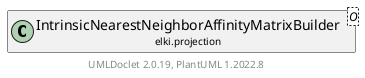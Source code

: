 @startuml
    remove .*\.(Instance|Par|Parameterizer|Factory)$
    set namespaceSeparator none
    hide empty fields
    hide empty methods

    class "<size:14>IntrinsicNearestNeighborAffinityMatrixBuilder.Par\n<size:10>elki.projection" as elki.projection.IntrinsicNearestNeighborAffinityMatrixBuilder.Par<O> [[IntrinsicNearestNeighborAffinityMatrixBuilder.Par.html]] {
        {static} +ESTIMATOR_ID: OptionID
        ~estimator: DistanceBasedIntrinsicDimensionalityEstimator
        +configure(Parameterization): void
        +make(): IntrinsicNearestNeighborAffinityMatrixBuilder<O>
    }

    class "<size:14>NearestNeighborAffinityMatrixBuilder.Par\n<size:10>elki.projection" as elki.projection.NearestNeighborAffinityMatrixBuilder.Par<O> [[NearestNeighborAffinityMatrixBuilder.Par.html]]
    class "<size:14>IntrinsicNearestNeighborAffinityMatrixBuilder\n<size:10>elki.projection" as elki.projection.IntrinsicNearestNeighborAffinityMatrixBuilder<O> [[IntrinsicNearestNeighborAffinityMatrixBuilder.html]]

    elki.projection.NearestNeighborAffinityMatrixBuilder.Par <|-- elki.projection.IntrinsicNearestNeighborAffinityMatrixBuilder.Par
    elki.projection.IntrinsicNearestNeighborAffinityMatrixBuilder +-- elki.projection.IntrinsicNearestNeighborAffinityMatrixBuilder.Par

    center footer UMLDoclet 2.0.19, PlantUML 1.2022.8
@enduml
